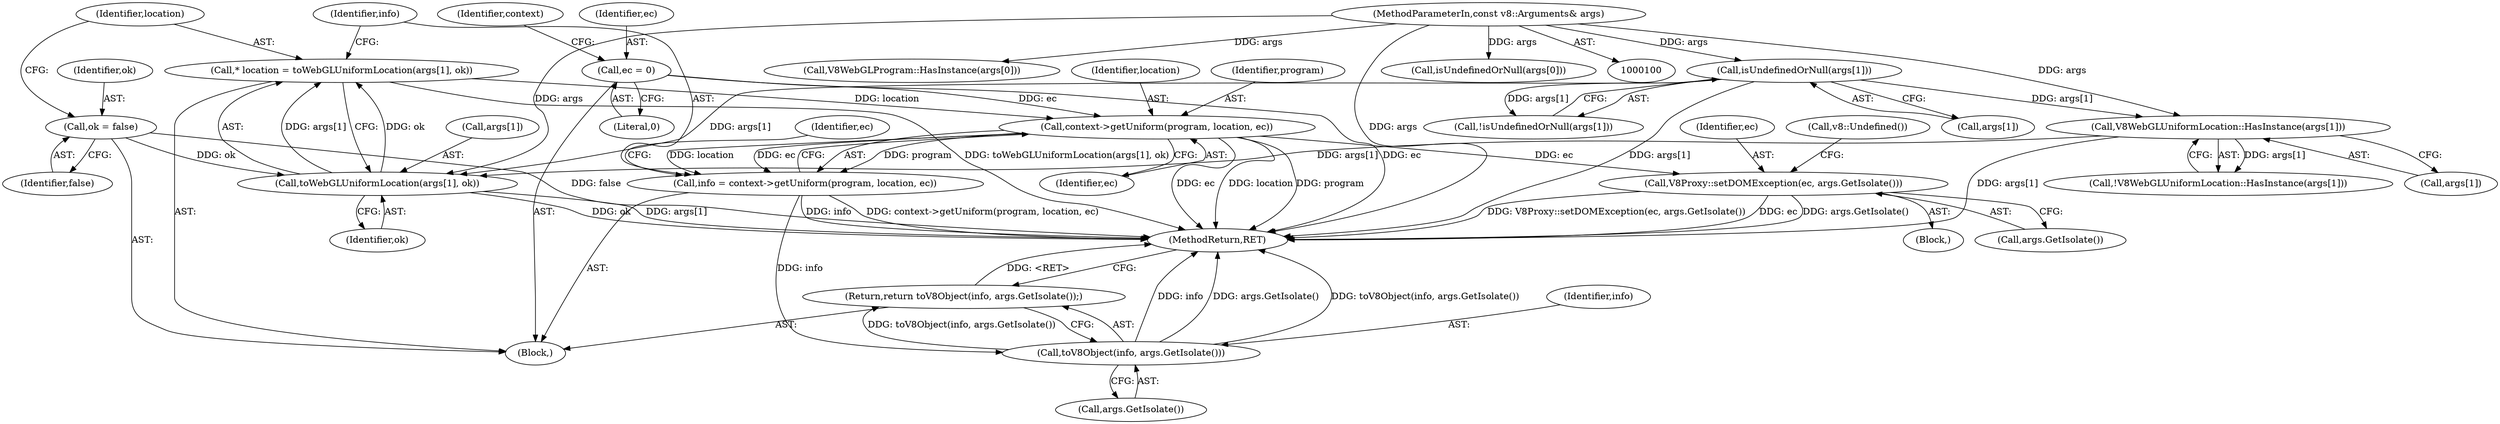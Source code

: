 digraph "0_Chrome_e9372a1bfd3588a80fcf49aa07321f0971dd6091_61@pointer" {
"1000177" [label="(Call,context->getUniform(program, location, ec))"];
"1000167" [label="(Call,* location = toWebGLUniformLocation(args[1], ok))"];
"1000169" [label="(Call,toWebGLUniformLocation(args[1], ok))"];
"1000154" [label="(Call,V8WebGLUniformLocation::HasInstance(args[1]))"];
"1000149" [label="(Call,isUndefinedOrNull(args[1]))"];
"1000101" [label="(MethodParameterIn,const v8::Arguments& args)"];
"1000163" [label="(Call,ok = false)"];
"1000113" [label="(Call,ec = 0)"];
"1000175" [label="(Call,info = context->getUniform(program, location, ec))"];
"1000190" [label="(Call,toV8Object(info, args.GetIsolate()))"];
"1000189" [label="(Return,return toV8Object(info, args.GetIsolate());)"];
"1000184" [label="(Call,V8Proxy::setDOMException(ec, args.GetIsolate()))"];
"1000173" [label="(Identifier,ok)"];
"1000133" [label="(Call,V8WebGLProgram::HasInstance(args[0]))"];
"1000190" [label="(Call,toV8Object(info, args.GetIsolate()))"];
"1000177" [label="(Call,context->getUniform(program, location, ec))"];
"1000192" [label="(Call,args.GetIsolate())"];
"1000114" [label="(Identifier,ec)"];
"1000128" [label="(Call,isUndefinedOrNull(args[0]))"];
"1000168" [label="(Identifier,location)"];
"1000150" [label="(Call,args[1])"];
"1000186" [label="(Call,args.GetIsolate())"];
"1000184" [label="(Call,V8Proxy::setDOMException(ec, args.GetIsolate()))"];
"1000118" [label="(Identifier,context)"];
"1000155" [label="(Call,args[1])"];
"1000115" [label="(Literal,0)"];
"1000164" [label="(Identifier,ok)"];
"1000182" [label="(Identifier,ec)"];
"1000191" [label="(Identifier,info)"];
"1000183" [label="(Block,)"];
"1000178" [label="(Identifier,program)"];
"1000189" [label="(Return,return toV8Object(info, args.GetIsolate());)"];
"1000176" [label="(Identifier,info)"];
"1000170" [label="(Call,args[1])"];
"1000101" [label="(MethodParameterIn,const v8::Arguments& args)"];
"1000175" [label="(Call,info = context->getUniform(program, location, ec))"];
"1000148" [label="(Call,!isUndefinedOrNull(args[1]))"];
"1000180" [label="(Identifier,ec)"];
"1000102" [label="(Block,)"];
"1000113" [label="(Call,ec = 0)"];
"1000149" [label="(Call,isUndefinedOrNull(args[1]))"];
"1000163" [label="(Call,ok = false)"];
"1000153" [label="(Call,!V8WebGLUniformLocation::HasInstance(args[1]))"];
"1000154" [label="(Call,V8WebGLUniformLocation::HasInstance(args[1]))"];
"1000188" [label="(Call,v8::Undefined())"];
"1000179" [label="(Identifier,location)"];
"1000193" [label="(MethodReturn,RET)"];
"1000167" [label="(Call,* location = toWebGLUniformLocation(args[1], ok))"];
"1000185" [label="(Identifier,ec)"];
"1000169" [label="(Call,toWebGLUniformLocation(args[1], ok))"];
"1000165" [label="(Identifier,false)"];
"1000177" -> "1000175"  [label="AST: "];
"1000177" -> "1000180"  [label="CFG: "];
"1000178" -> "1000177"  [label="AST: "];
"1000179" -> "1000177"  [label="AST: "];
"1000180" -> "1000177"  [label="AST: "];
"1000175" -> "1000177"  [label="CFG: "];
"1000177" -> "1000193"  [label="DDG: location"];
"1000177" -> "1000193"  [label="DDG: program"];
"1000177" -> "1000193"  [label="DDG: ec"];
"1000177" -> "1000175"  [label="DDG: program"];
"1000177" -> "1000175"  [label="DDG: location"];
"1000177" -> "1000175"  [label="DDG: ec"];
"1000167" -> "1000177"  [label="DDG: location"];
"1000113" -> "1000177"  [label="DDG: ec"];
"1000177" -> "1000184"  [label="DDG: ec"];
"1000167" -> "1000102"  [label="AST: "];
"1000167" -> "1000169"  [label="CFG: "];
"1000168" -> "1000167"  [label="AST: "];
"1000169" -> "1000167"  [label="AST: "];
"1000176" -> "1000167"  [label="CFG: "];
"1000167" -> "1000193"  [label="DDG: toWebGLUniformLocation(args[1], ok)"];
"1000169" -> "1000167"  [label="DDG: args[1]"];
"1000169" -> "1000167"  [label="DDG: ok"];
"1000169" -> "1000173"  [label="CFG: "];
"1000170" -> "1000169"  [label="AST: "];
"1000173" -> "1000169"  [label="AST: "];
"1000169" -> "1000193"  [label="DDG: ok"];
"1000169" -> "1000193"  [label="DDG: args[1]"];
"1000154" -> "1000169"  [label="DDG: args[1]"];
"1000149" -> "1000169"  [label="DDG: args[1]"];
"1000101" -> "1000169"  [label="DDG: args"];
"1000163" -> "1000169"  [label="DDG: ok"];
"1000154" -> "1000153"  [label="AST: "];
"1000154" -> "1000155"  [label="CFG: "];
"1000155" -> "1000154"  [label="AST: "];
"1000153" -> "1000154"  [label="CFG: "];
"1000154" -> "1000193"  [label="DDG: args[1]"];
"1000154" -> "1000153"  [label="DDG: args[1]"];
"1000149" -> "1000154"  [label="DDG: args[1]"];
"1000101" -> "1000154"  [label="DDG: args"];
"1000149" -> "1000148"  [label="AST: "];
"1000149" -> "1000150"  [label="CFG: "];
"1000150" -> "1000149"  [label="AST: "];
"1000148" -> "1000149"  [label="CFG: "];
"1000149" -> "1000193"  [label="DDG: args[1]"];
"1000149" -> "1000148"  [label="DDG: args[1]"];
"1000101" -> "1000149"  [label="DDG: args"];
"1000101" -> "1000100"  [label="AST: "];
"1000101" -> "1000193"  [label="DDG: args"];
"1000101" -> "1000128"  [label="DDG: args"];
"1000101" -> "1000133"  [label="DDG: args"];
"1000163" -> "1000102"  [label="AST: "];
"1000163" -> "1000165"  [label="CFG: "];
"1000164" -> "1000163"  [label="AST: "];
"1000165" -> "1000163"  [label="AST: "];
"1000168" -> "1000163"  [label="CFG: "];
"1000163" -> "1000193"  [label="DDG: false"];
"1000113" -> "1000102"  [label="AST: "];
"1000113" -> "1000115"  [label="CFG: "];
"1000114" -> "1000113"  [label="AST: "];
"1000115" -> "1000113"  [label="AST: "];
"1000118" -> "1000113"  [label="CFG: "];
"1000113" -> "1000193"  [label="DDG: ec"];
"1000175" -> "1000102"  [label="AST: "];
"1000176" -> "1000175"  [label="AST: "];
"1000182" -> "1000175"  [label="CFG: "];
"1000175" -> "1000193"  [label="DDG: info"];
"1000175" -> "1000193"  [label="DDG: context->getUniform(program, location, ec)"];
"1000175" -> "1000190"  [label="DDG: info"];
"1000190" -> "1000189"  [label="AST: "];
"1000190" -> "1000192"  [label="CFG: "];
"1000191" -> "1000190"  [label="AST: "];
"1000192" -> "1000190"  [label="AST: "];
"1000189" -> "1000190"  [label="CFG: "];
"1000190" -> "1000193"  [label="DDG: toV8Object(info, args.GetIsolate())"];
"1000190" -> "1000193"  [label="DDG: info"];
"1000190" -> "1000193"  [label="DDG: args.GetIsolate()"];
"1000190" -> "1000189"  [label="DDG: toV8Object(info, args.GetIsolate())"];
"1000189" -> "1000102"  [label="AST: "];
"1000193" -> "1000189"  [label="CFG: "];
"1000189" -> "1000193"  [label="DDG: <RET>"];
"1000184" -> "1000183"  [label="AST: "];
"1000184" -> "1000186"  [label="CFG: "];
"1000185" -> "1000184"  [label="AST: "];
"1000186" -> "1000184"  [label="AST: "];
"1000188" -> "1000184"  [label="CFG: "];
"1000184" -> "1000193"  [label="DDG: ec"];
"1000184" -> "1000193"  [label="DDG: args.GetIsolate()"];
"1000184" -> "1000193"  [label="DDG: V8Proxy::setDOMException(ec, args.GetIsolate())"];
}
